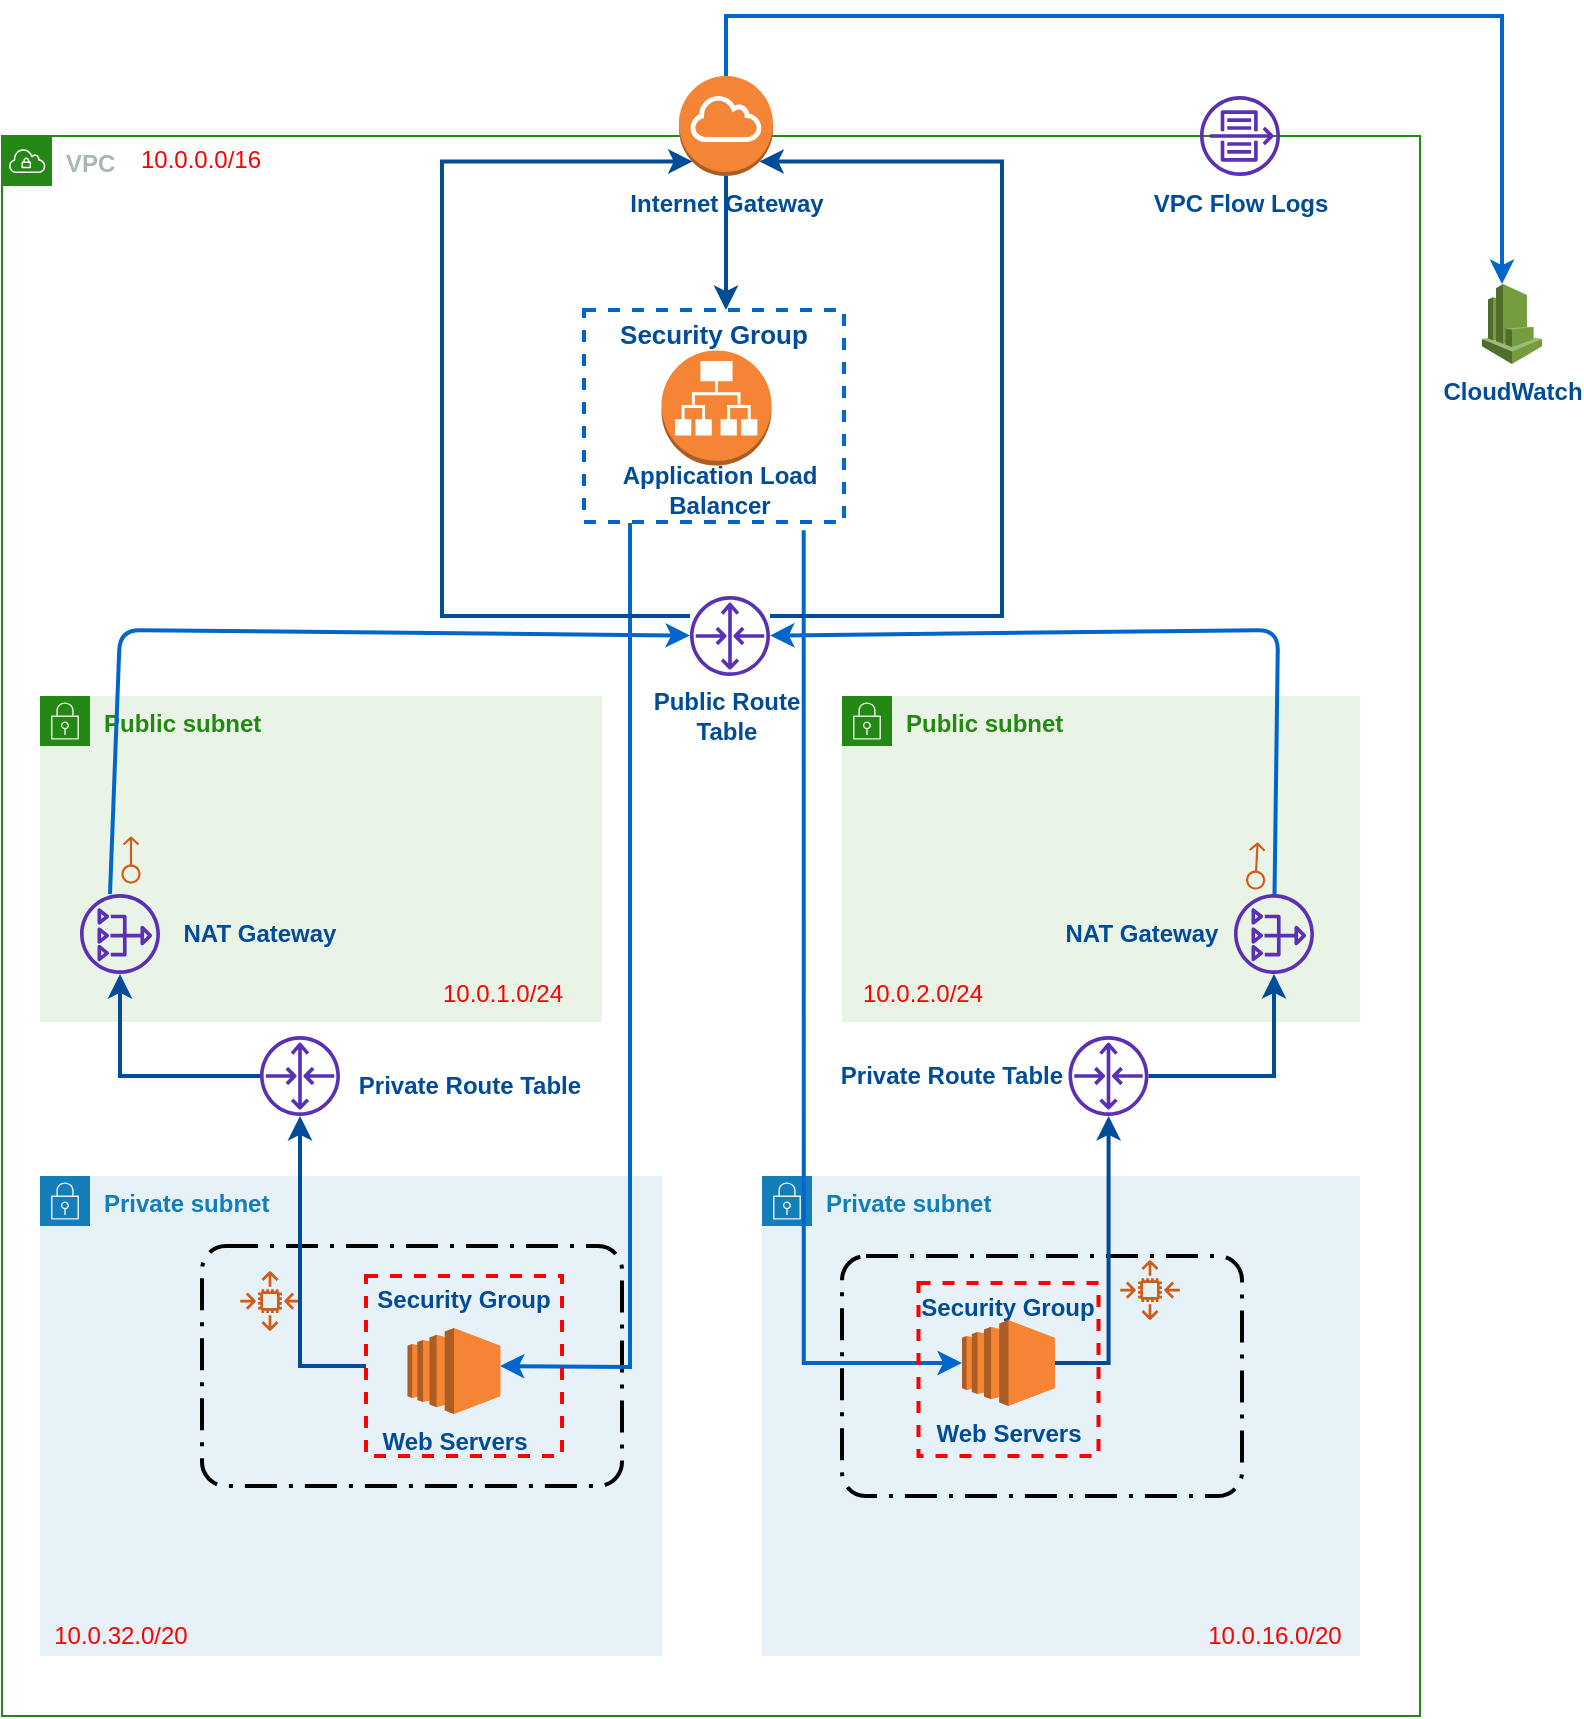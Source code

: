 <mxfile version="14.4.7" type="device"><diagram id="zZd9z21Lzb0j1Nznlv6z" name="Page-1"><mxGraphModel dx="1483" dy="700" grid="1" gridSize="10" guides="1" tooltips="1" connect="1" arrows="1" fold="1" page="1" pageScale="1" pageWidth="827" pageHeight="1169" math="0" shadow="0"><root><mxCell id="0"/><mxCell id="1" parent="0"/><mxCell id="NRK_tn3wdjNBbjWnymru-51" value="VPC" style="points=[[0,0],[0.25,0],[0.5,0],[0.75,0],[1,0],[1,0.25],[1,0.5],[1,0.75],[1,1],[0.75,1],[0.5,1],[0.25,1],[0,1],[0,0.75],[0,0.5],[0,0.25]];outlineConnect=0;gradientColor=none;html=1;whiteSpace=wrap;fontSize=12;fontStyle=1;shape=mxgraph.aws4.group;grIcon=mxgraph.aws4.group_vpc;strokeColor=#248814;fillColor=none;verticalAlign=top;align=left;spacingLeft=30;fontColor=#AAB7B8;dashed=0;" parent="1" vertex="1"><mxGeometry x="30" y="120" width="709" height="790" as="geometry"/></mxCell><mxCell id="9tgkil_kw1jY3CQf6nWU-8" value="" style="edgeStyle=orthogonalEdgeStyle;rounded=0;orthogonalLoop=1;jettySize=auto;html=1;fontSize=13;fontColor=#004C99;strokeWidth=2;strokeColor=#004C99;startArrow=classic;startFill=1;endArrow=none;endFill=0;" edge="1" parent="1" source="9tgkil_kw1jY3CQf6nWU-7" target="NRK_tn3wdjNBbjWnymru-9"><mxGeometry relative="1" as="geometry"><Array as="points"><mxPoint x="392" y="190"/><mxPoint x="392" y="190"/></Array></mxGeometry></mxCell><mxCell id="9tgkil_kw1jY3CQf6nWU-7" value="Security Group" style="fontStyle=1;verticalAlign=top;align=center;spacingTop=-2;fillColor=none;rounded=0;whiteSpace=wrap;html=1;strokeWidth=2;dashed=1;container=1;collapsible=0;expand=0;recursiveResize=0;strokeColor=#0066CC;fontSize=13;fontColor=#004C99;" vertex="1" parent="1"><mxGeometry x="321" y="207" width="130" height="106" as="geometry"/></mxCell><mxCell id="NRK_tn3wdjNBbjWnymru-2" value="Private subnet" style="points=[[0,0],[0.25,0],[0.5,0],[0.75,0],[1,0],[1,0.25],[1,0.5],[1,0.75],[1,1],[0.75,1],[0.5,1],[0.25,1],[0,1],[0,0.75],[0,0.5],[0,0.25]];outlineConnect=0;gradientColor=none;html=1;whiteSpace=wrap;fontSize=12;fontStyle=1;shape=mxgraph.aws4.group;grIcon=mxgraph.aws4.group_security_group;grStroke=0;strokeColor=#147EBA;fillColor=#E6F2F8;verticalAlign=top;align=left;spacingLeft=30;fontColor=#147EBA;dashed=0;" parent="1" vertex="1"><mxGeometry x="49" y="640" width="311" height="240" as="geometry"/></mxCell><mxCell id="NRK_tn3wdjNBbjWnymru-16" value="" style="rounded=1;arcSize=10;dashed=1;fillColor=none;gradientColor=none;dashPattern=8 3 1 3;strokeWidth=2;" parent="1" vertex="1"><mxGeometry x="130" y="675" width="210" height="120" as="geometry"/></mxCell><mxCell id="NRK_tn3wdjNBbjWnymru-3" value="Private subnet" style="points=[[0,0],[0.25,0],[0.5,0],[0.75,0],[1,0],[1,0.25],[1,0.5],[1,0.75],[1,1],[0.75,1],[0.5,1],[0.25,1],[0,1],[0,0.75],[0,0.5],[0,0.25]];outlineConnect=0;gradientColor=none;html=1;whiteSpace=wrap;fontSize=12;fontStyle=1;shape=mxgraph.aws4.group;grIcon=mxgraph.aws4.group_security_group;grStroke=0;strokeColor=#147EBA;fillColor=#E6F2F8;verticalAlign=top;align=left;spacingLeft=30;fontColor=#147EBA;dashed=0;" parent="1" vertex="1"><mxGeometry x="410" y="640" width="299" height="240" as="geometry"/></mxCell><mxCell id="NRK_tn3wdjNBbjWnymru-4" value="Public subnet" style="points=[[0,0],[0.25,0],[0.5,0],[0.75,0],[1,0],[1,0.25],[1,0.5],[1,0.75],[1,1],[0.75,1],[0.5,1],[0.25,1],[0,1],[0,0.75],[0,0.5],[0,0.25]];outlineConnect=0;gradientColor=none;html=1;whiteSpace=wrap;fontSize=12;fontStyle=1;shape=mxgraph.aws4.group;grIcon=mxgraph.aws4.group_security_group;grStroke=0;strokeColor=#248814;fillColor=#E9F3E6;verticalAlign=top;align=left;spacingLeft=30;fontColor=#248814;dashed=0;" parent="1" vertex="1"><mxGeometry x="49" y="400" width="281" height="163" as="geometry"/></mxCell><mxCell id="NRK_tn3wdjNBbjWnymru-5" value="Public subnet" style="points=[[0,0],[0.25,0],[0.5,0],[0.75,0],[1,0],[1,0.25],[1,0.5],[1,0.75],[1,1],[0.75,1],[0.5,1],[0.25,1],[0,1],[0,0.75],[0,0.5],[0,0.25]];outlineConnect=0;gradientColor=none;html=1;whiteSpace=wrap;fontSize=12;fontStyle=1;shape=mxgraph.aws4.group;grIcon=mxgraph.aws4.group_security_group;grStroke=0;strokeColor=#248814;fillColor=#E9F3E6;verticalAlign=top;align=left;spacingLeft=30;fontColor=#248814;dashed=0;" parent="1" vertex="1"><mxGeometry x="450" y="400" width="259" height="163" as="geometry"/></mxCell><mxCell id="NRK_tn3wdjNBbjWnymru-6" value="" style="outlineConnect=0;fontColor=#232F3E;gradientColor=none;fillColor=#5A30B5;strokeColor=none;dashed=0;verticalLabelPosition=bottom;verticalAlign=top;align=center;html=1;fontSize=12;fontStyle=0;aspect=fixed;pointerEvents=1;shape=mxgraph.aws4.nat_gateway;" parent="1" vertex="1"><mxGeometry x="69" y="499" width="40" height="40" as="geometry"/></mxCell><mxCell id="NRK_tn3wdjNBbjWnymru-8" value="" style="outlineConnect=0;fontColor=#232F3E;gradientColor=none;fillColor=#5A30B5;strokeColor=none;dashed=0;verticalLabelPosition=bottom;verticalAlign=top;align=center;html=1;fontSize=12;fontStyle=0;aspect=fixed;pointerEvents=1;shape=mxgraph.aws4.nat_gateway;" parent="1" vertex="1"><mxGeometry x="646" y="499" width="40" height="40" as="geometry"/></mxCell><mxCell id="NRK_tn3wdjNBbjWnymru-9" value="Internet Gateway" style="outlineConnect=0;dashed=0;verticalLabelPosition=bottom;verticalAlign=top;align=center;html=1;shape=mxgraph.aws3.internet_gateway;fillColor=#F58536;gradientColor=none;fontStyle=1;fontColor=#004C99;" parent="1" vertex="1"><mxGeometry x="368.5" y="90" width="47" height="50" as="geometry"/></mxCell><mxCell id="NRK_tn3wdjNBbjWnymru-11" value="" style="endArrow=classic;html=1;strokeColor=#0066CC;strokeWidth=2;" parent="1" source="NRK_tn3wdjNBbjWnymru-8" target="NRK_tn3wdjNBbjWnymru-32" edge="1"><mxGeometry width="50" height="50" relative="1" as="geometry"><mxPoint x="379" y="460" as="sourcePoint"/><mxPoint x="429" y="410" as="targetPoint"/><Array as="points"><mxPoint x="668" y="367"/></Array></mxGeometry></mxCell><mxCell id="NRK_tn3wdjNBbjWnymru-13" value="" style="endArrow=classic;html=1;exitX=0.375;exitY=0;exitDx=0;exitDy=0;exitPerimeter=0;strokeColor=#0066CC;strokeWidth=2;" parent="1" source="NRK_tn3wdjNBbjWnymru-6" target="NRK_tn3wdjNBbjWnymru-32" edge="1"><mxGeometry width="50" height="50" relative="1" as="geometry"><mxPoint x="379" y="460" as="sourcePoint"/><mxPoint x="429" y="410" as="targetPoint"/><Array as="points"><mxPoint x="89" y="367"/></Array></mxGeometry></mxCell><mxCell id="NRK_tn3wdjNBbjWnymru-14" value="" style="outlineConnect=0;dashed=0;verticalLabelPosition=bottom;verticalAlign=top;align=center;html=1;shape=mxgraph.aws3.application_load_balancer;fillColor=#F58534;gradientColor=none;" parent="1" vertex="1"><mxGeometry x="359.75" y="227.25" width="55" height="57.5" as="geometry"/></mxCell><mxCell id="NRK_tn3wdjNBbjWnymru-26" style="edgeStyle=orthogonalEdgeStyle;rounded=0;orthogonalLoop=1;jettySize=auto;html=1;strokeColor=#0066CC;strokeWidth=2;startArrow=classic;startFill=1;entryX=0.177;entryY=1.005;entryDx=0;entryDy=0;entryPerimeter=0;endArrow=none;endFill=0;" parent="1" edge="1" target="9tgkil_kw1jY3CQf6nWU-7"><mxGeometry relative="1" as="geometry"><mxPoint x="279" y="735" as="sourcePoint"/><mxPoint x="349" y="330" as="targetPoint"/></mxGeometry></mxCell><mxCell id="NRK_tn3wdjNBbjWnymru-27" style="edgeStyle=orthogonalEdgeStyle;rounded=0;orthogonalLoop=1;jettySize=auto;html=1;strokeColor=#0066CC;strokeWidth=2;startArrow=classic;startFill=1;exitX=0;exitY=0.5;exitDx=0;exitDy=0;exitPerimeter=0;entryX=0.845;entryY=1.039;entryDx=0;entryDy=0;entryPerimeter=0;endArrow=none;endFill=0;" parent="1" source="NRK_tn3wdjNBbjWnymru-23" target="9tgkil_kw1jY3CQf6nWU-7" edge="1"><mxGeometry relative="1" as="geometry"><mxPoint x="500" y="734" as="sourcePoint"/><mxPoint x="440" y="293" as="targetPoint"/></mxGeometry></mxCell><mxCell id="NRK_tn3wdjNBbjWnymru-17" value="" style="rounded=1;arcSize=10;dashed=1;fillColor=none;gradientColor=none;dashPattern=8 3 1 3;strokeWidth=2;" parent="1" vertex="1"><mxGeometry x="450" y="680" width="200" height="120" as="geometry"/></mxCell><mxCell id="NRK_tn3wdjNBbjWnymru-19" value="" style="outlineConnect=0;fontColor=#232F3E;gradientColor=none;fillColor=#D05C17;strokeColor=none;dashed=0;verticalLabelPosition=bottom;verticalAlign=top;align=center;html=1;fontSize=12;fontStyle=0;aspect=fixed;pointerEvents=1;shape=mxgraph.aws4.auto_scaling2;" parent="1" vertex="1"><mxGeometry x="149" y="687.5" width="30" height="30" as="geometry"/></mxCell><mxCell id="NRK_tn3wdjNBbjWnymru-20" value="" style="outlineConnect=0;fontColor=#232F3E;gradientColor=none;fillColor=#D05C17;strokeColor=none;dashed=0;verticalLabelPosition=bottom;verticalAlign=top;align=center;html=1;fontSize=12;fontStyle=0;aspect=fixed;pointerEvents=1;shape=mxgraph.aws4.auto_scaling2;" parent="1" vertex="1"><mxGeometry x="589" y="682" width="30" height="30" as="geometry"/></mxCell><mxCell id="9tgkil_kw1jY3CQf6nWU-9" style="edgeStyle=orthogonalEdgeStyle;rounded=0;orthogonalLoop=1;jettySize=auto;html=1;entryX=0.855;entryY=0.855;entryDx=0;entryDy=0;entryPerimeter=0;strokeColor=#004C99;strokeWidth=2;fontSize=13;fontColor=#004C99;" edge="1" parent="1" source="NRK_tn3wdjNBbjWnymru-32" target="NRK_tn3wdjNBbjWnymru-9"><mxGeometry relative="1" as="geometry"><Array as="points"><mxPoint x="530" y="360"/><mxPoint x="530" y="133"/></Array></mxGeometry></mxCell><mxCell id="9tgkil_kw1jY3CQf6nWU-10" style="edgeStyle=orthogonalEdgeStyle;rounded=0;orthogonalLoop=1;jettySize=auto;html=1;entryX=0.145;entryY=0.855;entryDx=0;entryDy=0;entryPerimeter=0;startArrow=none;startFill=0;endArrow=classic;endFill=1;strokeColor=#004C99;strokeWidth=2;fontSize=13;fontColor=#004C99;" edge="1" parent="1" source="NRK_tn3wdjNBbjWnymru-32" target="NRK_tn3wdjNBbjWnymru-9"><mxGeometry relative="1" as="geometry"><Array as="points"><mxPoint x="250" y="360"/><mxPoint x="250" y="133"/></Array></mxGeometry></mxCell><mxCell id="NRK_tn3wdjNBbjWnymru-32" value="" style="outlineConnect=0;fontColor=#232F3E;gradientColor=none;fillColor=#5A30B5;strokeColor=none;dashed=0;verticalLabelPosition=bottom;verticalAlign=top;align=center;html=1;fontSize=12;fontStyle=0;aspect=fixed;pointerEvents=1;shape=mxgraph.aws4.router;" parent="1" vertex="1"><mxGeometry x="374" y="350" width="40" height="40" as="geometry"/></mxCell><mxCell id="8pVzRCZnvQr-kFXsXAfe-2" style="edgeStyle=orthogonalEdgeStyle;rounded=0;orthogonalLoop=1;jettySize=auto;html=1;exitX=0;exitY=0.5;exitDx=0;exitDy=0;strokeColor=#004C99;strokeWidth=2;" parent="1" source="NRK_tn3wdjNBbjWnymru-37" target="NRK_tn3wdjNBbjWnymru-42" edge="1"><mxGeometry relative="1" as="geometry"/></mxCell><mxCell id="NRK_tn3wdjNBbjWnymru-37" value="Security Group" style="fontStyle=1;verticalAlign=top;align=center;spacingTop=-2;fillColor=none;rounded=0;whiteSpace=wrap;html=1;strokeColor=#FF0000;strokeWidth=2;dashed=1;container=1;collapsible=0;expand=0;recursiveResize=0;fontColor=#004C99;" parent="1" vertex="1"><mxGeometry x="212" y="690" width="98" height="90" as="geometry"/></mxCell><mxCell id="NRK_tn3wdjNBbjWnymru-21" value="Web Servers" style="outlineConnect=0;dashed=0;verticalLabelPosition=bottom;verticalAlign=top;align=center;html=1;shape=mxgraph.aws3.ec2;fillColor=#F58534;gradientColor=none;fontStyle=1;fontColor=#004C99;" parent="NRK_tn3wdjNBbjWnymru-37" vertex="1"><mxGeometry x="20.75" y="26" width="46.5" height="43" as="geometry"/></mxCell><mxCell id="NRK_tn3wdjNBbjWnymru-38" value="Security Group" style="fontStyle=1;verticalAlign=top;align=center;spacingTop=-2;fillColor=none;rounded=0;whiteSpace=wrap;html=1;strokeColor=#FF0000;strokeWidth=2;dashed=1;container=1;collapsible=0;expand=0;recursiveResize=0;fontColor=#004C99;" parent="1" vertex="1"><mxGeometry x="488.25" y="693.5" width="90" height="86.5" as="geometry"/></mxCell><mxCell id="NRK_tn3wdjNBbjWnymru-23" value="Web Servers" style="outlineConnect=0;dashed=0;verticalLabelPosition=bottom;verticalAlign=top;align=center;html=1;shape=mxgraph.aws3.ec2;fillColor=#F58534;gradientColor=none;fontColor=#004C99;fontStyle=1" parent="NRK_tn3wdjNBbjWnymru-38" vertex="1"><mxGeometry x="21.75" y="18.5" width="46.5" height="43" as="geometry"/></mxCell><mxCell id="NRK_tn3wdjNBbjWnymru-40" value="Public Route Table" style="text;html=1;strokeColor=none;fillColor=none;align=center;verticalAlign=middle;whiteSpace=wrap;rounded=0;fontColor=#004C99;fontStyle=1" parent="1" vertex="1"><mxGeometry x="338.5" y="400" width="107" height="20" as="geometry"/></mxCell><mxCell id="NRK_tn3wdjNBbjWnymru-41" value="Application Load Balancer" style="text;html=1;strokeColor=none;fillColor=none;align=center;verticalAlign=middle;whiteSpace=wrap;rounded=0;fontStyle=1;fontColor=#004C99;rotation=0;" parent="1" vertex="1"><mxGeometry x="328" y="279.75" width="122" height="34.25" as="geometry"/></mxCell><mxCell id="8pVzRCZnvQr-kFXsXAfe-3" style="edgeStyle=orthogonalEdgeStyle;rounded=0;orthogonalLoop=1;jettySize=auto;html=1;strokeColor=#004C99;strokeWidth=2;" parent="1" source="NRK_tn3wdjNBbjWnymru-42" target="NRK_tn3wdjNBbjWnymru-6" edge="1"><mxGeometry relative="1" as="geometry"/></mxCell><mxCell id="NRK_tn3wdjNBbjWnymru-42" value="" style="outlineConnect=0;fontColor=#232F3E;gradientColor=none;fillColor=#5A30B5;strokeColor=none;dashed=0;verticalLabelPosition=bottom;verticalAlign=top;align=center;html=1;fontSize=12;fontStyle=0;aspect=fixed;pointerEvents=1;shape=mxgraph.aws4.router;" parent="1" vertex="1"><mxGeometry x="159" y="570" width="40" height="40" as="geometry"/></mxCell><mxCell id="8pVzRCZnvQr-kFXsXAfe-5" style="edgeStyle=orthogonalEdgeStyle;rounded=0;orthogonalLoop=1;jettySize=auto;html=1;strokeWidth=2;strokeColor=#004C99;" parent="1" source="NRK_tn3wdjNBbjWnymru-43" target="NRK_tn3wdjNBbjWnymru-8" edge="1"><mxGeometry relative="1" as="geometry"/></mxCell><mxCell id="NRK_tn3wdjNBbjWnymru-43" value="" style="outlineConnect=0;fontColor=#232F3E;gradientColor=none;fillColor=#5A30B5;strokeColor=none;dashed=0;verticalLabelPosition=bottom;verticalAlign=top;align=center;html=1;fontSize=12;fontStyle=0;aspect=fixed;pointerEvents=1;shape=mxgraph.aws4.router;" parent="1" vertex="1"><mxGeometry x="563.25" y="570" width="40" height="40" as="geometry"/></mxCell><mxCell id="NRK_tn3wdjNBbjWnymru-49" value="" style="outlineConnect=0;fontColor=#232F3E;gradientColor=none;fillColor=#D05C17;strokeColor=none;dashed=0;verticalLabelPosition=bottom;verticalAlign=top;align=center;html=1;fontSize=12;fontStyle=0;aspect=fixed;pointerEvents=1;shape=mxgraph.aws4.elastic_ip_address;rotation=270;" parent="1" vertex="1"><mxGeometry x="82.68" y="477" width="23.64" height="10" as="geometry"/></mxCell><mxCell id="NRK_tn3wdjNBbjWnymru-50" value="" style="outlineConnect=0;fontColor=#232F3E;gradientColor=none;fillColor=#D05C17;strokeColor=none;dashed=0;verticalLabelPosition=bottom;verticalAlign=top;align=center;html=1;fontSize=12;fontStyle=0;aspect=fixed;pointerEvents=1;shape=mxgraph.aws4.elastic_ip_address;rotation=-87;" parent="1" vertex="1"><mxGeometry x="645.36" y="480" width="23.64" height="10" as="geometry"/></mxCell><mxCell id="NRK_tn3wdjNBbjWnymru-55" style="edgeStyle=orthogonalEdgeStyle;rounded=0;orthogonalLoop=1;jettySize=auto;html=1;entryX=0.5;entryY=0;entryDx=0;entryDy=0;entryPerimeter=0;strokeColor=#0066CC;strokeWidth=2;startArrow=classic;startFill=1;endArrow=none;endFill=0;" parent="1" source="NRK_tn3wdjNBbjWnymru-52" target="NRK_tn3wdjNBbjWnymru-9" edge="1"><mxGeometry relative="1" as="geometry"><Array as="points"><mxPoint x="780" y="60"/><mxPoint x="392" y="60"/></Array></mxGeometry></mxCell><mxCell id="NRK_tn3wdjNBbjWnymru-52" value="CloudWatch" style="outlineConnect=0;dashed=0;verticalLabelPosition=bottom;verticalAlign=top;align=center;html=1;shape=mxgraph.aws3.cloudwatch;fillColor=#759C3E;gradientColor=none;strokeWidth=2;fontColor=#004C99;fontStyle=1" parent="1" vertex="1"><mxGeometry x="770" y="194" width="30" height="40" as="geometry"/></mxCell><mxCell id="NRK_tn3wdjNBbjWnymru-56" value="VPC Flow Logs" style="outlineConnect=0;gradientColor=none;fillColor=#5A30B5;strokeColor=none;dashed=0;verticalLabelPosition=bottom;verticalAlign=top;align=center;html=1;fontSize=12;fontStyle=1;aspect=fixed;pointerEvents=1;shape=mxgraph.aws4.flow_logs;fontColor=#004C99;" parent="1" vertex="1"><mxGeometry x="629" y="100" width="40" height="40" as="geometry"/></mxCell><mxCell id="NRK_tn3wdjNBbjWnymru-61" value="10.0.0.0/16" style="text;html=1;strokeColor=none;fillColor=none;align=center;verticalAlign=middle;whiteSpace=wrap;rounded=0;fontColor=#FF0000;" parent="1" vertex="1"><mxGeometry x="89" y="122" width="81" height="20" as="geometry"/></mxCell><mxCell id="NRK_tn3wdjNBbjWnymru-62" value="10.0.1.0/24" style="text;html=1;strokeColor=none;fillColor=none;align=center;verticalAlign=middle;whiteSpace=wrap;rounded=0;fontColor=#FF0000;" parent="1" vertex="1"><mxGeometry x="240" y="539" width="81" height="20" as="geometry"/></mxCell><mxCell id="NRK_tn3wdjNBbjWnymru-63" value="10.0.2.0/24" style="text;html=1;strokeColor=none;fillColor=none;align=center;verticalAlign=middle;whiteSpace=wrap;rounded=0;fontColor=#FF0000;" parent="1" vertex="1"><mxGeometry x="450" y="539" width="81" height="20" as="geometry"/></mxCell><mxCell id="NRK_tn3wdjNBbjWnymru-64" value="10.0.16.0/20" style="text;html=1;strokeColor=none;fillColor=none;align=center;verticalAlign=middle;whiteSpace=wrap;rounded=0;fontColor=#FF0000;" parent="1" vertex="1"><mxGeometry x="625.5" y="860" width="81" height="20" as="geometry"/></mxCell><mxCell id="NRK_tn3wdjNBbjWnymru-65" value="10.0.32.0/20" style="text;html=1;strokeColor=none;fillColor=none;align=center;verticalAlign=middle;whiteSpace=wrap;rounded=0;fontColor=#FF0000;" parent="1" vertex="1"><mxGeometry x="48.5" y="860" width="81" height="20" as="geometry"/></mxCell><mxCell id="8pVzRCZnvQr-kFXsXAfe-4" style="edgeStyle=orthogonalEdgeStyle;rounded=0;orthogonalLoop=1;jettySize=auto;html=1;strokeColor=#004C99;strokeWidth=2;" parent="1" source="NRK_tn3wdjNBbjWnymru-23" target="NRK_tn3wdjNBbjWnymru-43" edge="1"><mxGeometry relative="1" as="geometry"/></mxCell><mxCell id="8pVzRCZnvQr-kFXsXAfe-10" value="NAT Gateway" style="text;html=1;strokeColor=none;fillColor=none;align=center;verticalAlign=middle;whiteSpace=wrap;rounded=0;fontStyle=1;fontColor=#004C99;" parent="1" vertex="1"><mxGeometry x="119" y="509" width="80" height="20" as="geometry"/></mxCell><mxCell id="8pVzRCZnvQr-kFXsXAfe-11" value="NAT Gateway" style="text;html=1;strokeColor=none;fillColor=none;align=center;verticalAlign=middle;whiteSpace=wrap;rounded=0;fontColor=#004C99;fontStyle=1" parent="1" vertex="1"><mxGeometry x="560" y="509" width="80" height="20" as="geometry"/></mxCell><mxCell id="8pVzRCZnvQr-kFXsXAfe-14" value="Private Route Table" style="text;html=1;strokeColor=none;fillColor=none;align=center;verticalAlign=middle;whiteSpace=wrap;rounded=0;fontColor=#004C99;fontStyle=1" parent="1" vertex="1"><mxGeometry x="199" y="585" width="130" height="20" as="geometry"/></mxCell><mxCell id="8pVzRCZnvQr-kFXsXAfe-15" value="Private Route Table" style="text;html=1;strokeColor=none;fillColor=none;align=center;verticalAlign=middle;whiteSpace=wrap;rounded=0;fontStyle=1;fontColor=#004C99;" parent="1" vertex="1"><mxGeometry x="440" y="580" width="130" height="20" as="geometry"/></mxCell></root></mxGraphModel></diagram></mxfile>